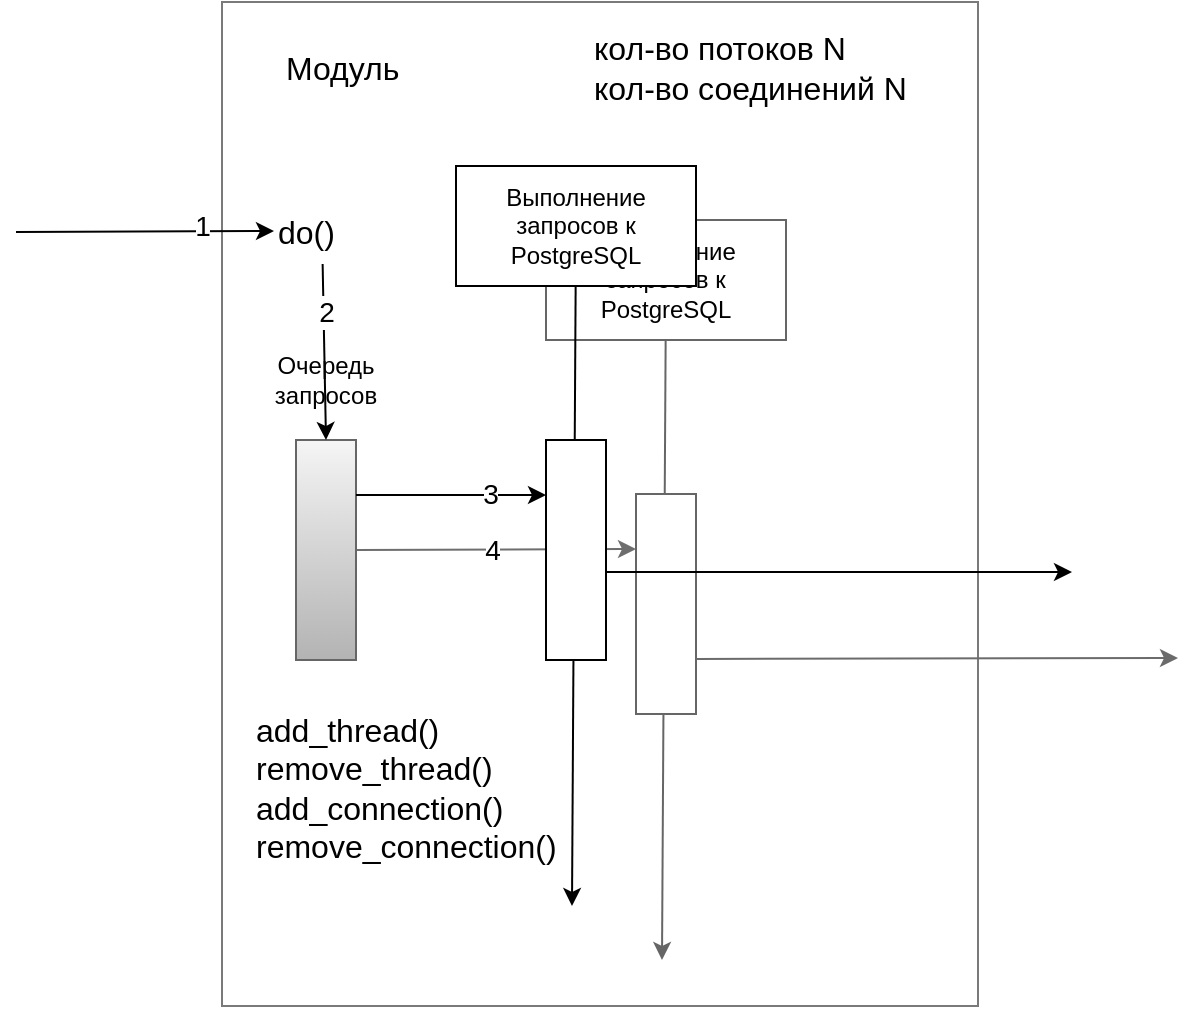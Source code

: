 <mxfile version="12.9.13" type="device"><diagram id="wqNWawLh-jH5LAimnESv" name="Page-1"><mxGraphModel dx="800" dy="549" grid="0" gridSize="10" guides="1" tooltips="1" connect="1" arrows="1" fold="1" page="1" pageScale="1" pageWidth="827" pageHeight="1169" math="0" shadow="0"><root><mxCell id="0"/><mxCell id="1" parent="0"/><mxCell id="fpJtfYazwVmEmmGPXxsO-34" value="" style="rounded=0;whiteSpace=wrap;html=1;fontSize=16;strokeColor=#7A7A7A;" parent="1" vertex="1"><mxGeometry x="203" y="28" width="378" height="502" as="geometry"/></mxCell><mxCell id="fpJtfYazwVmEmmGPXxsO-43" value="" style="endArrow=classic;html=1;exitX=1;exitY=0.5;exitDx=0;exitDy=0;entryX=0;entryY=0.25;entryDx=0;entryDy=0;strokeColor=#6E6E6E;" parent="1" source="fpJtfYazwVmEmmGPXxsO-8" target="fpJtfYazwVmEmmGPXxsO-42" edge="1"><mxGeometry width="50" height="50" relative="1" as="geometry"><mxPoint x="280" y="284.5" as="sourcePoint"/><mxPoint x="375" y="284.5" as="targetPoint"/></mxGeometry></mxCell><mxCell id="fpJtfYazwVmEmmGPXxsO-44" value="&lt;font style=&quot;font-size: 14px&quot;&gt;4&lt;/font&gt;" style="edgeLabel;html=1;align=center;verticalAlign=middle;resizable=0;points=[];" parent="fpJtfYazwVmEmmGPXxsO-43" vertex="1" connectable="0"><mxGeometry x="0.558" y="1" relative="1" as="geometry"><mxPoint x="-41.16" y="1.39" as="offset"/></mxGeometry></mxCell><mxCell id="fpJtfYazwVmEmmGPXxsO-40" value="&lt;span&gt;Выполнение запросов к PostgreSQL&lt;/span&gt;" style="rounded=0;whiteSpace=wrap;html=1;strokeColor=#666666;" parent="1" vertex="1"><mxGeometry x="365" y="137" width="120" height="60" as="geometry"/></mxCell><mxCell id="fpJtfYazwVmEmmGPXxsO-41" value="" style="endArrow=classic;html=1;strokeColor=#666666;" parent="1" source="fpJtfYazwVmEmmGPXxsO-40" edge="1"><mxGeometry width="50" height="50" relative="1" as="geometry"><mxPoint x="365" y="387" as="sourcePoint"/><mxPoint x="423" y="507.0" as="targetPoint"/></mxGeometry></mxCell><mxCell id="fpJtfYazwVmEmmGPXxsO-42" value="" style="rounded=0;whiteSpace=wrap;html=1;strokeColor=#666666;" parent="1" vertex="1"><mxGeometry x="410" y="274" width="30" height="110" as="geometry"/></mxCell><mxCell id="fpJtfYazwVmEmmGPXxsO-4" value="&lt;span&gt;Выполнение запросов к PostgreSQL&lt;/span&gt;" style="rounded=0;whiteSpace=wrap;html=1;" parent="1" vertex="1"><mxGeometry x="320" y="110" width="120" height="60" as="geometry"/></mxCell><mxCell id="fpJtfYazwVmEmmGPXxsO-5" value="" style="endArrow=classic;html=1;" parent="1" source="fpJtfYazwVmEmmGPXxsO-4" edge="1"><mxGeometry width="50" height="50" relative="1" as="geometry"><mxPoint x="320" y="360" as="sourcePoint"/><mxPoint x="378" y="480" as="targetPoint"/></mxGeometry></mxCell><mxCell id="fpJtfYazwVmEmmGPXxsO-8" value="" style="rounded=0;whiteSpace=wrap;html=1;fillColor=#f5f5f5;strokeColor=#666666;gradientColor=#b3b3b3;" parent="1" vertex="1"><mxGeometry x="240" y="247" width="30" height="110" as="geometry"/></mxCell><mxCell id="fpJtfYazwVmEmmGPXxsO-10" value="Очередь&lt;br&gt;запросов" style="text;html=1;strokeColor=none;fillColor=none;align=center;verticalAlign=middle;whiteSpace=wrap;rounded=0;" parent="1" vertex="1"><mxGeometry x="235" y="207" width="40" height="20" as="geometry"/></mxCell><mxCell id="fpJtfYazwVmEmmGPXxsO-16" value="" style="endArrow=classic;html=1;entryX=0;entryY=0.5;entryDx=0;entryDy=0;" parent="1" target="fpJtfYazwVmEmmGPXxsO-37" edge="1"><mxGeometry width="50" height="50" relative="1" as="geometry"><mxPoint x="100" y="143" as="sourcePoint"/><mxPoint x="220" y="270" as="targetPoint"/></mxGeometry></mxCell><mxCell id="fpJtfYazwVmEmmGPXxsO-31" value="&lt;font style=&quot;font-size: 14px&quot;&gt;1&lt;/font&gt;" style="edgeLabel;html=1;align=center;verticalAlign=middle;resizable=0;points=[];" parent="fpJtfYazwVmEmmGPXxsO-16" vertex="1" connectable="0"><mxGeometry x="0.436" y="3" relative="1" as="geometry"><mxPoint as="offset"/></mxGeometry></mxCell><mxCell id="fpJtfYazwVmEmmGPXxsO-19" value="" style="endArrow=classic;html=1;exitX=1;exitY=0.25;exitDx=0;exitDy=0;entryX=0;entryY=0.25;entryDx=0;entryDy=0;" parent="1" source="fpJtfYazwVmEmmGPXxsO-8" target="fpJtfYazwVmEmmGPXxsO-21" edge="1"><mxGeometry width="50" height="50" relative="1" as="geometry"><mxPoint x="165" y="285" as="sourcePoint"/><mxPoint x="380" y="275" as="targetPoint"/></mxGeometry></mxCell><mxCell id="fpJtfYazwVmEmmGPXxsO-30" value="&lt;font style=&quot;font-size: 14px&quot;&gt;3&lt;/font&gt;" style="edgeLabel;html=1;align=center;verticalAlign=middle;resizable=0;points=[];" parent="fpJtfYazwVmEmmGPXxsO-19" vertex="1" connectable="0"><mxGeometry x="0.558" y="1" relative="1" as="geometry"><mxPoint x="-6.98" y="0.5" as="offset"/></mxGeometry></mxCell><mxCell id="fpJtfYazwVmEmmGPXxsO-20" value="" style="endArrow=classic;html=1;exitX=1;exitY=0.6;exitDx=0;exitDy=0;exitPerimeter=0;" parent="1" source="fpJtfYazwVmEmmGPXxsO-21" edge="1"><mxGeometry width="50" height="50" relative="1" as="geometry"><mxPoint x="440" y="480" as="sourcePoint"/><mxPoint x="628" y="313" as="targetPoint"/></mxGeometry></mxCell><mxCell id="fpJtfYazwVmEmmGPXxsO-21" value="" style="rounded=0;whiteSpace=wrap;html=1;" parent="1" vertex="1"><mxGeometry x="365" y="247" width="30" height="110" as="geometry"/></mxCell><mxCell id="fpJtfYazwVmEmmGPXxsO-35" value="Модуль" style="text;html=1;strokeColor=none;fillColor=none;align=left;verticalAlign=middle;whiteSpace=wrap;rounded=0;fontSize=16;" parent="1" vertex="1"><mxGeometry x="233" y="44" width="120" height="33" as="geometry"/></mxCell><mxCell id="fpJtfYazwVmEmmGPXxsO-37" value="do()" style="text;html=1;strokeColor=none;fillColor=none;align=left;verticalAlign=middle;whiteSpace=wrap;rounded=0;fontSize=16;" parent="1" vertex="1"><mxGeometry x="229" y="126" width="48" height="33" as="geometry"/></mxCell><mxCell id="fpJtfYazwVmEmmGPXxsO-38" value="" style="endArrow=classic;html=1;entryX=0.5;entryY=0;entryDx=0;entryDy=0;" parent="1" source="fpJtfYazwVmEmmGPXxsO-37" target="fpJtfYazwVmEmmGPXxsO-8" edge="1"><mxGeometry width="50" height="50" relative="1" as="geometry"><mxPoint x="110" y="153" as="sourcePoint"/><mxPoint x="239" y="152.5" as="targetPoint"/></mxGeometry></mxCell><mxCell id="fpJtfYazwVmEmmGPXxsO-39" value="&lt;font style=&quot;font-size: 14px&quot;&gt;2&lt;/font&gt;" style="edgeLabel;html=1;align=center;verticalAlign=middle;resizable=0;points=[];" parent="fpJtfYazwVmEmmGPXxsO-38" vertex="1" connectable="0"><mxGeometry x="0.436" y="3" relative="1" as="geometry"><mxPoint x="-2.52" y="-39.13" as="offset"/></mxGeometry></mxCell><mxCell id="fpJtfYazwVmEmmGPXxsO-45" value="" style="endArrow=classic;html=1;exitX=1;exitY=0.75;exitDx=0;exitDy=0;strokeColor=#6B6B6B;" parent="1" source="fpJtfYazwVmEmmGPXxsO-42" edge="1"><mxGeometry width="50" height="50" relative="1" as="geometry"><mxPoint x="448" y="349" as="sourcePoint"/><mxPoint x="681" y="356" as="targetPoint"/></mxGeometry></mxCell><mxCell id="fpJtfYazwVmEmmGPXxsO-46" value="кол-во потоков N&lt;br&gt;кол-во соединений N" style="text;html=1;strokeColor=none;fillColor=none;align=left;verticalAlign=middle;whiteSpace=wrap;rounded=0;fontSize=16;" parent="1" vertex="1"><mxGeometry x="387" y="44" width="164" height="33" as="geometry"/></mxCell><mxCell id="fpJtfYazwVmEmmGPXxsO-47" value="add_thread()&lt;br&gt;remove_thread()&lt;br&gt;add_connection()&lt;br&gt;remove_connection()" style="text;html=1;strokeColor=none;fillColor=none;align=left;verticalAlign=middle;whiteSpace=wrap;rounded=0;fontSize=16;" parent="1" vertex="1"><mxGeometry x="218" y="377" width="116" height="87" as="geometry"/></mxCell></root></mxGraphModel></diagram></mxfile>